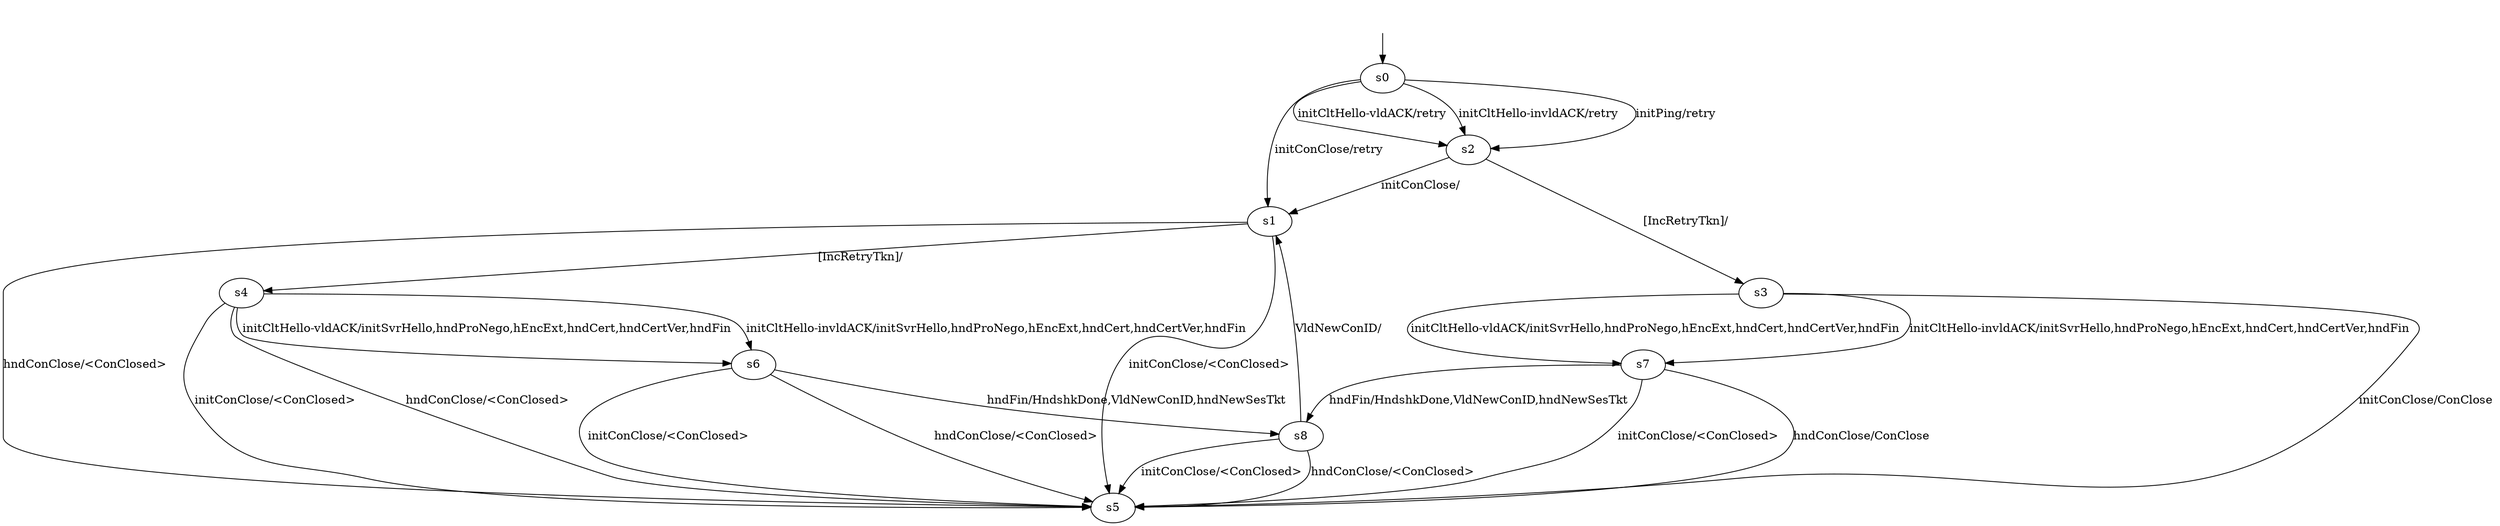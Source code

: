 digraph "msquicModels/msquic-BWR-0/learnedModel" {
s0 [label=s0];
s1 [label=s1];
s2 [label=s2];
s3 [label=s3];
s4 [label=s4];
s5 [label=s5];
s6 [label=s6];
s7 [label=s7];
s8 [label=s8];
s0 -> s2  [label="initPing/retry "];
s0 -> s1  [label="initConClose/retry "];
s0 -> s2  [label="initCltHello-vldACK/retry "];
s0 -> s2  [label="initCltHello-invldACK/retry "];
s1 -> s5  [label="initConClose/<ConClosed> "];
s1 -> s5  [label="hndConClose/<ConClosed> "];
s1 -> s4  [label="[IncRetryTkn]/ "];
s2 -> s1  [label="initConClose/ "];
s2 -> s3  [label="[IncRetryTkn]/ "];
s3 -> s5  [label="initConClose/ConClose "];
s3 -> s7  [label="initCltHello-vldACK/initSvrHello,hndProNego,hEncExt,hndCert,hndCertVer,hndFin "];
s3 -> s7  [label="initCltHello-invldACK/initSvrHello,hndProNego,hEncExt,hndCert,hndCertVer,hndFin "];
s4 -> s5  [label="initConClose/<ConClosed> "];
s4 -> s6  [label="initCltHello-vldACK/initSvrHello,hndProNego,hEncExt,hndCert,hndCertVer,hndFin "];
s4 -> s6  [label="initCltHello-invldACK/initSvrHello,hndProNego,hEncExt,hndCert,hndCertVer,hndFin "];
s4 -> s5  [label="hndConClose/<ConClosed> "];
s6 -> s5  [label="initConClose/<ConClosed> "];
s6 -> s8  [label="hndFin/HndshkDone,VldNewConID,hndNewSesTkt "];
s6 -> s5  [label="hndConClose/<ConClosed> "];
s7 -> s5  [label="initConClose/<ConClosed> "];
s7 -> s8  [label="hndFin/HndshkDone,VldNewConID,hndNewSesTkt "];
s7 -> s5  [label="hndConClose/ConClose "];
s8 -> s5  [label="initConClose/<ConClosed> "];
s8 -> s5  [label="hndConClose/<ConClosed> "];
s8 -> s1  [label="VldNewConID/ "];
__start0 [label="", shape=none];
__start0 -> s0  [label=""];
}
